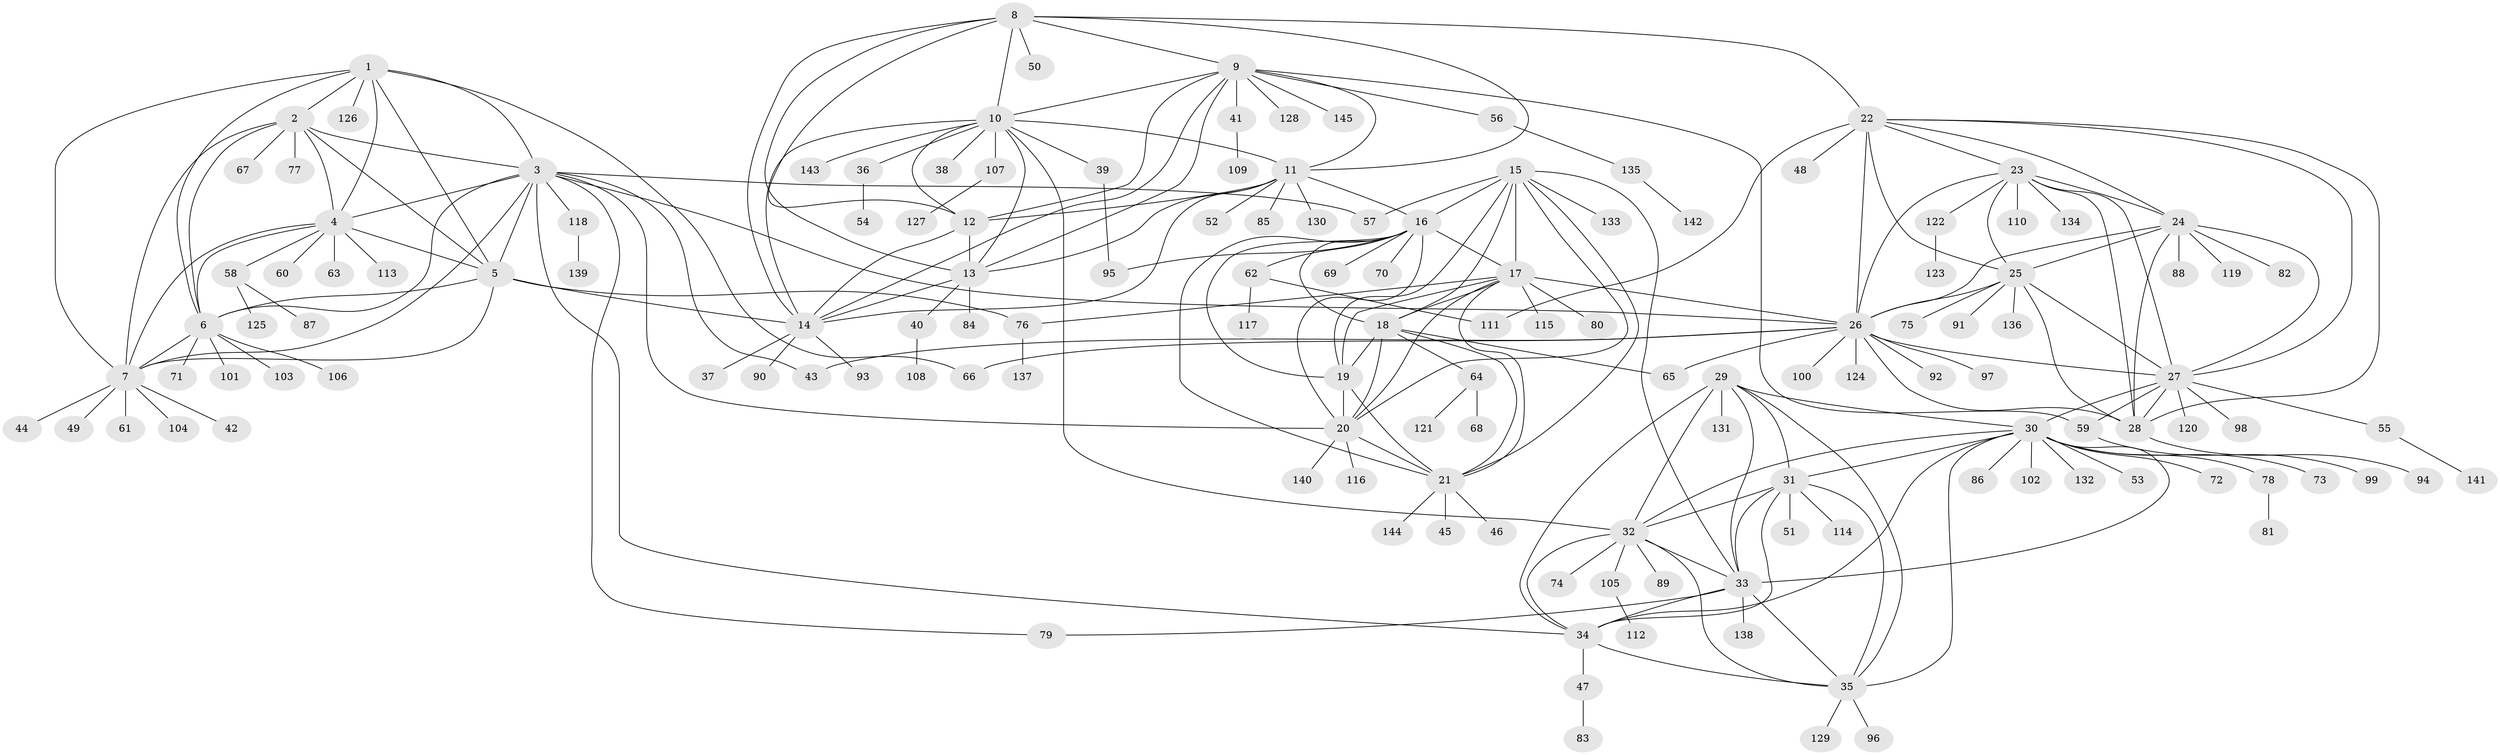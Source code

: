 // coarse degree distribution, {5: 0.011363636363636364, 6: 0.06818181818181818, 14: 0.011363636363636364, 8: 0.056818181818181816, 9: 0.045454545454545456, 7: 0.056818181818181816, 10: 0.022727272727272728, 11: 0.011363636363636364, 17: 0.011363636363636364, 13: 0.022727272727272728, 1: 0.5454545454545454, 2: 0.13636363636363635}
// Generated by graph-tools (version 1.1) at 2025/52/03/04/25 22:52:42]
// undirected, 145 vertices, 234 edges
graph export_dot {
  node [color=gray90,style=filled];
  1;
  2;
  3;
  4;
  5;
  6;
  7;
  8;
  9;
  10;
  11;
  12;
  13;
  14;
  15;
  16;
  17;
  18;
  19;
  20;
  21;
  22;
  23;
  24;
  25;
  26;
  27;
  28;
  29;
  30;
  31;
  32;
  33;
  34;
  35;
  36;
  37;
  38;
  39;
  40;
  41;
  42;
  43;
  44;
  45;
  46;
  47;
  48;
  49;
  50;
  51;
  52;
  53;
  54;
  55;
  56;
  57;
  58;
  59;
  60;
  61;
  62;
  63;
  64;
  65;
  66;
  67;
  68;
  69;
  70;
  71;
  72;
  73;
  74;
  75;
  76;
  77;
  78;
  79;
  80;
  81;
  82;
  83;
  84;
  85;
  86;
  87;
  88;
  89;
  90;
  91;
  92;
  93;
  94;
  95;
  96;
  97;
  98;
  99;
  100;
  101;
  102;
  103;
  104;
  105;
  106;
  107;
  108;
  109;
  110;
  111;
  112;
  113;
  114;
  115;
  116;
  117;
  118;
  119;
  120;
  121;
  122;
  123;
  124;
  125;
  126;
  127;
  128;
  129;
  130;
  131;
  132;
  133;
  134;
  135;
  136;
  137;
  138;
  139;
  140;
  141;
  142;
  143;
  144;
  145;
  1 -- 2;
  1 -- 3;
  1 -- 4;
  1 -- 5;
  1 -- 6;
  1 -- 7;
  1 -- 66;
  1 -- 126;
  2 -- 3;
  2 -- 4;
  2 -- 5;
  2 -- 6;
  2 -- 7;
  2 -- 67;
  2 -- 77;
  3 -- 4;
  3 -- 5;
  3 -- 6;
  3 -- 7;
  3 -- 20;
  3 -- 26;
  3 -- 34;
  3 -- 43;
  3 -- 57;
  3 -- 79;
  3 -- 118;
  4 -- 5;
  4 -- 6;
  4 -- 7;
  4 -- 58;
  4 -- 60;
  4 -- 63;
  4 -- 113;
  5 -- 6;
  5 -- 7;
  5 -- 14;
  5 -- 76;
  6 -- 7;
  6 -- 71;
  6 -- 101;
  6 -- 103;
  6 -- 106;
  7 -- 42;
  7 -- 44;
  7 -- 49;
  7 -- 61;
  7 -- 104;
  8 -- 9;
  8 -- 10;
  8 -- 11;
  8 -- 12;
  8 -- 13;
  8 -- 14;
  8 -- 22;
  8 -- 50;
  9 -- 10;
  9 -- 11;
  9 -- 12;
  9 -- 13;
  9 -- 14;
  9 -- 41;
  9 -- 56;
  9 -- 59;
  9 -- 128;
  9 -- 145;
  10 -- 11;
  10 -- 12;
  10 -- 13;
  10 -- 14;
  10 -- 32;
  10 -- 36;
  10 -- 38;
  10 -- 39;
  10 -- 107;
  10 -- 143;
  11 -- 12;
  11 -- 13;
  11 -- 14;
  11 -- 16;
  11 -- 52;
  11 -- 85;
  11 -- 130;
  12 -- 13;
  12 -- 14;
  13 -- 14;
  13 -- 40;
  13 -- 84;
  14 -- 37;
  14 -- 90;
  14 -- 93;
  15 -- 16;
  15 -- 17;
  15 -- 18;
  15 -- 19;
  15 -- 20;
  15 -- 21;
  15 -- 33;
  15 -- 57;
  15 -- 133;
  16 -- 17;
  16 -- 18;
  16 -- 19;
  16 -- 20;
  16 -- 21;
  16 -- 62;
  16 -- 69;
  16 -- 70;
  16 -- 95;
  17 -- 18;
  17 -- 19;
  17 -- 20;
  17 -- 21;
  17 -- 26;
  17 -- 76;
  17 -- 80;
  17 -- 115;
  18 -- 19;
  18 -- 20;
  18 -- 21;
  18 -- 64;
  18 -- 65;
  19 -- 20;
  19 -- 21;
  20 -- 21;
  20 -- 116;
  20 -- 140;
  21 -- 45;
  21 -- 46;
  21 -- 144;
  22 -- 23;
  22 -- 24;
  22 -- 25;
  22 -- 26;
  22 -- 27;
  22 -- 28;
  22 -- 48;
  22 -- 111;
  23 -- 24;
  23 -- 25;
  23 -- 26;
  23 -- 27;
  23 -- 28;
  23 -- 110;
  23 -- 122;
  23 -- 134;
  24 -- 25;
  24 -- 26;
  24 -- 27;
  24 -- 28;
  24 -- 82;
  24 -- 88;
  24 -- 119;
  25 -- 26;
  25 -- 27;
  25 -- 28;
  25 -- 75;
  25 -- 91;
  25 -- 136;
  26 -- 27;
  26 -- 28;
  26 -- 43;
  26 -- 65;
  26 -- 66;
  26 -- 92;
  26 -- 97;
  26 -- 100;
  26 -- 124;
  27 -- 28;
  27 -- 30;
  27 -- 55;
  27 -- 59;
  27 -- 98;
  27 -- 120;
  28 -- 94;
  29 -- 30;
  29 -- 31;
  29 -- 32;
  29 -- 33;
  29 -- 34;
  29 -- 35;
  29 -- 131;
  30 -- 31;
  30 -- 32;
  30 -- 33;
  30 -- 34;
  30 -- 35;
  30 -- 53;
  30 -- 72;
  30 -- 73;
  30 -- 78;
  30 -- 86;
  30 -- 102;
  30 -- 132;
  31 -- 32;
  31 -- 33;
  31 -- 34;
  31 -- 35;
  31 -- 51;
  31 -- 114;
  32 -- 33;
  32 -- 34;
  32 -- 35;
  32 -- 74;
  32 -- 89;
  32 -- 105;
  33 -- 34;
  33 -- 35;
  33 -- 79;
  33 -- 138;
  34 -- 35;
  34 -- 47;
  35 -- 96;
  35 -- 129;
  36 -- 54;
  39 -- 95;
  40 -- 108;
  41 -- 109;
  47 -- 83;
  55 -- 141;
  56 -- 135;
  58 -- 87;
  58 -- 125;
  59 -- 99;
  62 -- 111;
  62 -- 117;
  64 -- 68;
  64 -- 121;
  76 -- 137;
  78 -- 81;
  105 -- 112;
  107 -- 127;
  118 -- 139;
  122 -- 123;
  135 -- 142;
}
